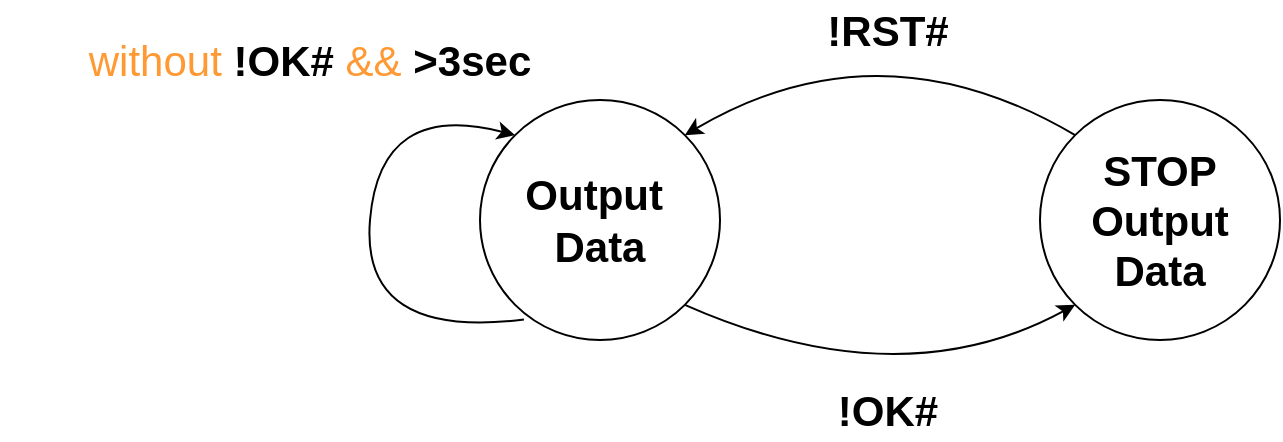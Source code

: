<mxfile version="15.9.1" type="device"><diagram id="_FnrBGbvcYKIljjIdZag" name="Page-1"><mxGraphModel dx="1038" dy="585" grid="1" gridSize="10" guides="1" tooltips="1" connect="1" arrows="1" fold="1" page="1" pageScale="1" pageWidth="827" pageHeight="1169" math="0" shadow="0"><root><mxCell id="0"/><mxCell id="1" parent="0"/><mxCell id="Ls7x0lyqqVnYyY1Zv-Ii-1" value="&lt;b style=&quot;font-size: 21px;&quot;&gt;Output&amp;nbsp;&lt;br style=&quot;font-size: 21px;&quot;&gt;Data&lt;/b&gt;" style="ellipse;whiteSpace=wrap;html=1;aspect=fixed;fontSize=21;" vertex="1" parent="1"><mxGeometry x="240" y="120" width="120" height="120" as="geometry"/></mxCell><mxCell id="Ls7x0lyqqVnYyY1Zv-Ii-2" value="&lt;b style=&quot;font-size: 21px;&quot;&gt;STOP&lt;br style=&quot;font-size: 21px;&quot;&gt;Output&lt;br style=&quot;font-size: 21px;&quot;&gt;Data&lt;/b&gt;" style="ellipse;whiteSpace=wrap;html=1;aspect=fixed;fontSize=21;" vertex="1" parent="1"><mxGeometry x="520" y="120" width="120" height="120" as="geometry"/></mxCell><mxCell id="Ls7x0lyqqVnYyY1Zv-Ii-4" value="&lt;font color=&quot;#ff9933&quot;&gt;without&lt;/font&gt; &lt;b&gt;!OK#&lt;/b&gt; &lt;font color=&quot;#ff9933&quot;&gt;&amp;amp;&amp;amp;&lt;/font&gt; &lt;b&gt;&amp;gt;3sec&lt;/b&gt;" style="text;html=1;strokeColor=none;fillColor=none;align=center;verticalAlign=middle;whiteSpace=wrap;rounded=0;fontSize=21;" vertex="1" parent="1"><mxGeometry y="80" width="310" height="40" as="geometry"/></mxCell><mxCell id="Ls7x0lyqqVnYyY1Zv-Ii-10" value="" style="curved=1;endArrow=classic;html=1;rounded=0;fontSize=21;fontColor=#000000;entryX=0;entryY=1;entryDx=0;entryDy=0;exitX=1;exitY=1;exitDx=0;exitDy=0;" edge="1" parent="1" source="Ls7x0lyqqVnYyY1Zv-Ii-1" target="Ls7x0lyqqVnYyY1Zv-Ii-2"><mxGeometry width="50" height="50" relative="1" as="geometry"><mxPoint x="360" y="230" as="sourcePoint"/><mxPoint x="430.711" y="180" as="targetPoint"/><Array as="points"><mxPoint x="450" y="270"/></Array></mxGeometry></mxCell><mxCell id="Ls7x0lyqqVnYyY1Zv-Ii-13" value="&lt;b&gt;!OK#&lt;/b&gt;" style="text;html=1;strokeColor=none;fillColor=none;align=center;verticalAlign=middle;whiteSpace=wrap;rounded=0;fontSize=21;fontColor=#000000;" vertex="1" parent="1"><mxGeometry x="414" y="260" width="60" height="30" as="geometry"/></mxCell><mxCell id="Ls7x0lyqqVnYyY1Zv-Ii-14" value="" style="curved=1;endArrow=classic;html=1;rounded=0;fontSize=21;fontColor=#000000;exitX=0;exitY=0;exitDx=0;exitDy=0;entryX=1;entryY=0;entryDx=0;entryDy=0;" edge="1" parent="1" source="Ls7x0lyqqVnYyY1Zv-Ii-2" target="Ls7x0lyqqVnYyY1Zv-Ii-1"><mxGeometry width="50" height="50" relative="1" as="geometry"><mxPoint x="449.289" y="230" as="sourcePoint"/><mxPoint x="449.289" y="180" as="targetPoint"/><Array as="points"><mxPoint x="440" y="80"/></Array></mxGeometry></mxCell><mxCell id="Ls7x0lyqqVnYyY1Zv-Ii-15" value="" style="curved=1;endArrow=classic;html=1;rounded=0;fontSize=21;fontColor=#000000;entryX=0;entryY=0;entryDx=0;entryDy=0;exitX=0.183;exitY=0.915;exitDx=0;exitDy=0;exitPerimeter=0;" edge="1" parent="1" source="Ls7x0lyqqVnYyY1Zv-Ii-1" target="Ls7x0lyqqVnYyY1Zv-Ii-1"><mxGeometry width="50" height="50" relative="1" as="geometry"><mxPoint x="169.289" y="230" as="sourcePoint"/><mxPoint x="169.289" y="180" as="targetPoint"/><Array as="points"><mxPoint x="180" y="240"/><mxPoint x="190" y="120"/></Array></mxGeometry></mxCell><mxCell id="Ls7x0lyqqVnYyY1Zv-Ii-16" value="&lt;b&gt;!RST#&lt;/b&gt;" style="text;html=1;strokeColor=none;fillColor=none;align=center;verticalAlign=middle;whiteSpace=wrap;rounded=0;fontSize=21;fontColor=#000000;" vertex="1" parent="1"><mxGeometry x="414" y="70" width="60" height="30" as="geometry"/></mxCell></root></mxGraphModel></diagram></mxfile>
